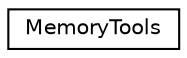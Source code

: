 digraph "Graphical Class Hierarchy"
{
 // LATEX_PDF_SIZE
  edge [fontname="Helvetica",fontsize="10",labelfontname="Helvetica",labelfontsize="10"];
  node [fontname="Helvetica",fontsize="10",shape=record];
  rankdir="LR";
  Node0 [label="MemoryTools",height=0.2,width=0.4,color="black", fillcolor="white", style="filled",URL="$class_memory_tools.html",tooltip="Memory template functions class"];
}
